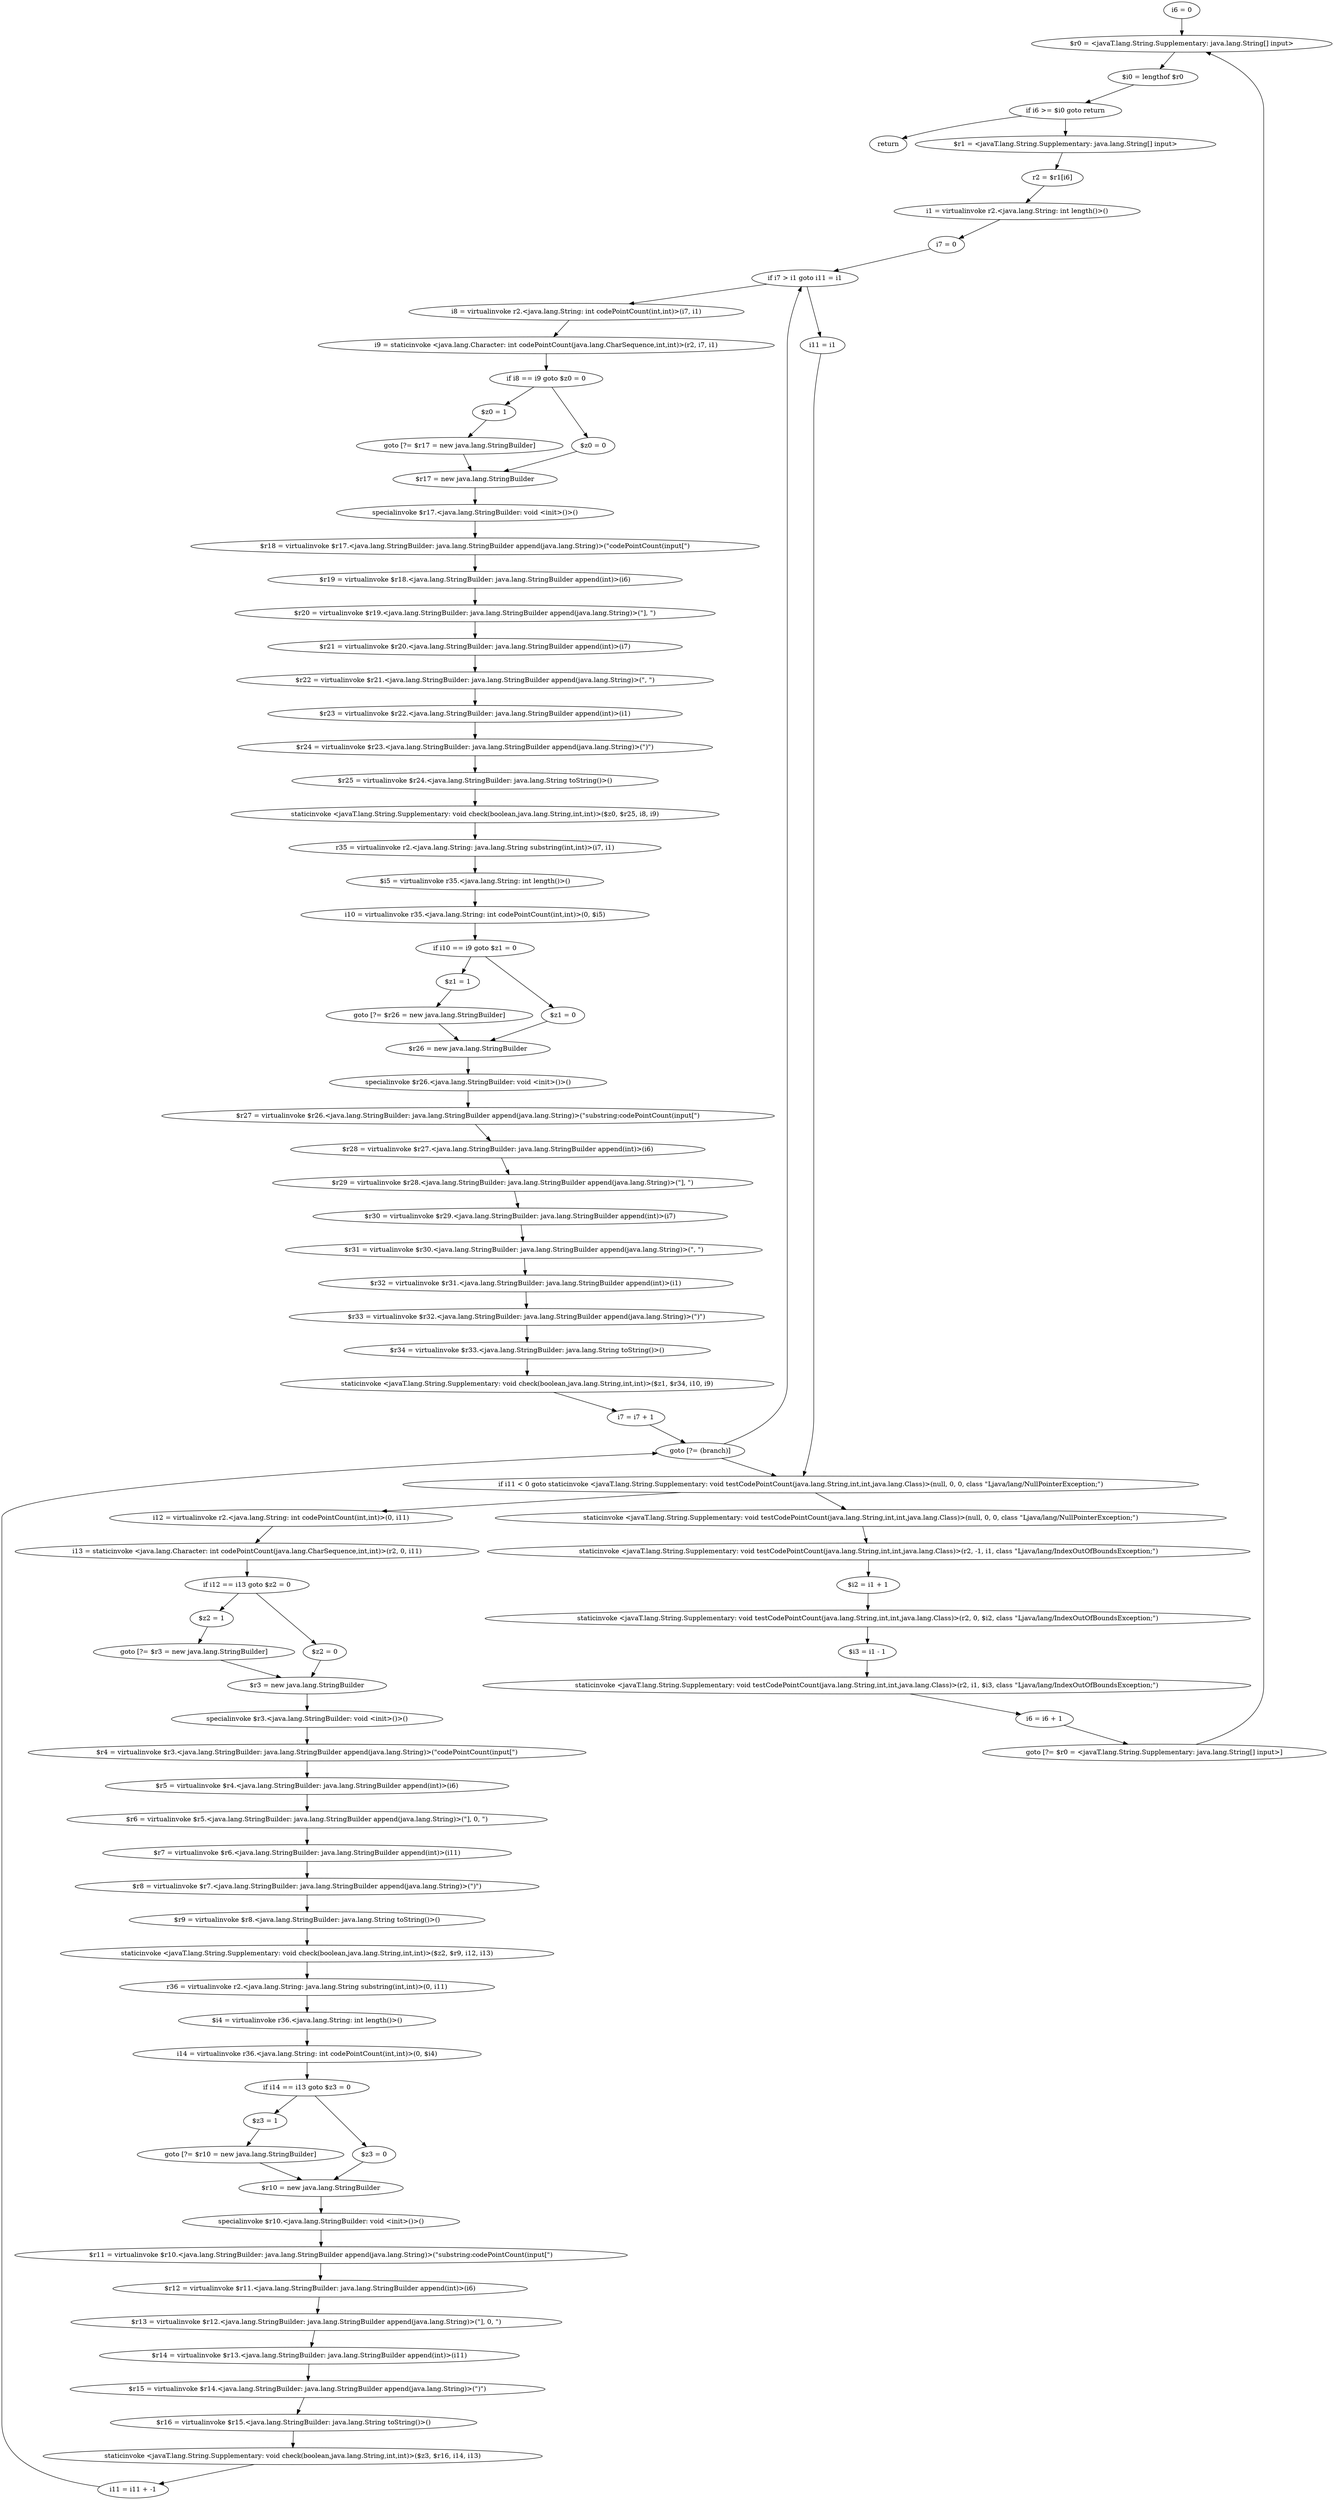 digraph "unitGraph" {
    "i6 = 0"
    "$r0 = <javaT.lang.String.Supplementary: java.lang.String[] input>"
    "$i0 = lengthof $r0"
    "if i6 >= $i0 goto return"
    "$r1 = <javaT.lang.String.Supplementary: java.lang.String[] input>"
    "r2 = $r1[i6]"
    "i1 = virtualinvoke r2.<java.lang.String: int length()>()"
    "i7 = 0"
    "if i7 > i1 goto i11 = i1"
    "i8 = virtualinvoke r2.<java.lang.String: int codePointCount(int,int)>(i7, i1)"
    "i9 = staticinvoke <java.lang.Character: int codePointCount(java.lang.CharSequence,int,int)>(r2, i7, i1)"
    "if i8 == i9 goto $z0 = 0"
    "$z0 = 1"
    "goto [?= $r17 = new java.lang.StringBuilder]"
    "$z0 = 0"
    "$r17 = new java.lang.StringBuilder"
    "specialinvoke $r17.<java.lang.StringBuilder: void <init>()>()"
    "$r18 = virtualinvoke $r17.<java.lang.StringBuilder: java.lang.StringBuilder append(java.lang.String)>(\"codePointCount(input[\")"
    "$r19 = virtualinvoke $r18.<java.lang.StringBuilder: java.lang.StringBuilder append(int)>(i6)"
    "$r20 = virtualinvoke $r19.<java.lang.StringBuilder: java.lang.StringBuilder append(java.lang.String)>(\"], \")"
    "$r21 = virtualinvoke $r20.<java.lang.StringBuilder: java.lang.StringBuilder append(int)>(i7)"
    "$r22 = virtualinvoke $r21.<java.lang.StringBuilder: java.lang.StringBuilder append(java.lang.String)>(\", \")"
    "$r23 = virtualinvoke $r22.<java.lang.StringBuilder: java.lang.StringBuilder append(int)>(i1)"
    "$r24 = virtualinvoke $r23.<java.lang.StringBuilder: java.lang.StringBuilder append(java.lang.String)>(\")\")"
    "$r25 = virtualinvoke $r24.<java.lang.StringBuilder: java.lang.String toString()>()"
    "staticinvoke <javaT.lang.String.Supplementary: void check(boolean,java.lang.String,int,int)>($z0, $r25, i8, i9)"
    "r35 = virtualinvoke r2.<java.lang.String: java.lang.String substring(int,int)>(i7, i1)"
    "$i5 = virtualinvoke r35.<java.lang.String: int length()>()"
    "i10 = virtualinvoke r35.<java.lang.String: int codePointCount(int,int)>(0, $i5)"
    "if i10 == i9 goto $z1 = 0"
    "$z1 = 1"
    "goto [?= $r26 = new java.lang.StringBuilder]"
    "$z1 = 0"
    "$r26 = new java.lang.StringBuilder"
    "specialinvoke $r26.<java.lang.StringBuilder: void <init>()>()"
    "$r27 = virtualinvoke $r26.<java.lang.StringBuilder: java.lang.StringBuilder append(java.lang.String)>(\"substring:codePointCount(input[\")"
    "$r28 = virtualinvoke $r27.<java.lang.StringBuilder: java.lang.StringBuilder append(int)>(i6)"
    "$r29 = virtualinvoke $r28.<java.lang.StringBuilder: java.lang.StringBuilder append(java.lang.String)>(\"], \")"
    "$r30 = virtualinvoke $r29.<java.lang.StringBuilder: java.lang.StringBuilder append(int)>(i7)"
    "$r31 = virtualinvoke $r30.<java.lang.StringBuilder: java.lang.StringBuilder append(java.lang.String)>(\", \")"
    "$r32 = virtualinvoke $r31.<java.lang.StringBuilder: java.lang.StringBuilder append(int)>(i1)"
    "$r33 = virtualinvoke $r32.<java.lang.StringBuilder: java.lang.StringBuilder append(java.lang.String)>(\")\")"
    "$r34 = virtualinvoke $r33.<java.lang.StringBuilder: java.lang.String toString()>()"
    "staticinvoke <javaT.lang.String.Supplementary: void check(boolean,java.lang.String,int,int)>($z1, $r34, i10, i9)"
    "i7 = i7 + 1"
    "goto [?= (branch)]"
    "i11 = i1"
    "if i11 < 0 goto staticinvoke <javaT.lang.String.Supplementary: void testCodePointCount(java.lang.String,int,int,java.lang.Class)>(null, 0, 0, class \"Ljava/lang/NullPointerException;\")"
    "i12 = virtualinvoke r2.<java.lang.String: int codePointCount(int,int)>(0, i11)"
    "i13 = staticinvoke <java.lang.Character: int codePointCount(java.lang.CharSequence,int,int)>(r2, 0, i11)"
    "if i12 == i13 goto $z2 = 0"
    "$z2 = 1"
    "goto [?= $r3 = new java.lang.StringBuilder]"
    "$z2 = 0"
    "$r3 = new java.lang.StringBuilder"
    "specialinvoke $r3.<java.lang.StringBuilder: void <init>()>()"
    "$r4 = virtualinvoke $r3.<java.lang.StringBuilder: java.lang.StringBuilder append(java.lang.String)>(\"codePointCount(input[\")"
    "$r5 = virtualinvoke $r4.<java.lang.StringBuilder: java.lang.StringBuilder append(int)>(i6)"
    "$r6 = virtualinvoke $r5.<java.lang.StringBuilder: java.lang.StringBuilder append(java.lang.String)>(\"], 0, \")"
    "$r7 = virtualinvoke $r6.<java.lang.StringBuilder: java.lang.StringBuilder append(int)>(i11)"
    "$r8 = virtualinvoke $r7.<java.lang.StringBuilder: java.lang.StringBuilder append(java.lang.String)>(\")\")"
    "$r9 = virtualinvoke $r8.<java.lang.StringBuilder: java.lang.String toString()>()"
    "staticinvoke <javaT.lang.String.Supplementary: void check(boolean,java.lang.String,int,int)>($z2, $r9, i12, i13)"
    "r36 = virtualinvoke r2.<java.lang.String: java.lang.String substring(int,int)>(0, i11)"
    "$i4 = virtualinvoke r36.<java.lang.String: int length()>()"
    "i14 = virtualinvoke r36.<java.lang.String: int codePointCount(int,int)>(0, $i4)"
    "if i14 == i13 goto $z3 = 0"
    "$z3 = 1"
    "goto [?= $r10 = new java.lang.StringBuilder]"
    "$z3 = 0"
    "$r10 = new java.lang.StringBuilder"
    "specialinvoke $r10.<java.lang.StringBuilder: void <init>()>()"
    "$r11 = virtualinvoke $r10.<java.lang.StringBuilder: java.lang.StringBuilder append(java.lang.String)>(\"substring:codePointCount(input[\")"
    "$r12 = virtualinvoke $r11.<java.lang.StringBuilder: java.lang.StringBuilder append(int)>(i6)"
    "$r13 = virtualinvoke $r12.<java.lang.StringBuilder: java.lang.StringBuilder append(java.lang.String)>(\"], 0, \")"
    "$r14 = virtualinvoke $r13.<java.lang.StringBuilder: java.lang.StringBuilder append(int)>(i11)"
    "$r15 = virtualinvoke $r14.<java.lang.StringBuilder: java.lang.StringBuilder append(java.lang.String)>(\")\")"
    "$r16 = virtualinvoke $r15.<java.lang.StringBuilder: java.lang.String toString()>()"
    "staticinvoke <javaT.lang.String.Supplementary: void check(boolean,java.lang.String,int,int)>($z3, $r16, i14, i13)"
    "i11 = i11 + -1"
    "staticinvoke <javaT.lang.String.Supplementary: void testCodePointCount(java.lang.String,int,int,java.lang.Class)>(null, 0, 0, class \"Ljava/lang/NullPointerException;\")"
    "staticinvoke <javaT.lang.String.Supplementary: void testCodePointCount(java.lang.String,int,int,java.lang.Class)>(r2, -1, i1, class \"Ljava/lang/IndexOutOfBoundsException;\")"
    "$i2 = i1 + 1"
    "staticinvoke <javaT.lang.String.Supplementary: void testCodePointCount(java.lang.String,int,int,java.lang.Class)>(r2, 0, $i2, class \"Ljava/lang/IndexOutOfBoundsException;\")"
    "$i3 = i1 - 1"
    "staticinvoke <javaT.lang.String.Supplementary: void testCodePointCount(java.lang.String,int,int,java.lang.Class)>(r2, i1, $i3, class \"Ljava/lang/IndexOutOfBoundsException;\")"
    "i6 = i6 + 1"
    "goto [?= $r0 = <javaT.lang.String.Supplementary: java.lang.String[] input>]"
    "return"
    "i6 = 0"->"$r0 = <javaT.lang.String.Supplementary: java.lang.String[] input>";
    "$r0 = <javaT.lang.String.Supplementary: java.lang.String[] input>"->"$i0 = lengthof $r0";
    "$i0 = lengthof $r0"->"if i6 >= $i0 goto return";
    "if i6 >= $i0 goto return"->"$r1 = <javaT.lang.String.Supplementary: java.lang.String[] input>";
    "if i6 >= $i0 goto return"->"return";
    "$r1 = <javaT.lang.String.Supplementary: java.lang.String[] input>"->"r2 = $r1[i6]";
    "r2 = $r1[i6]"->"i1 = virtualinvoke r2.<java.lang.String: int length()>()";
    "i1 = virtualinvoke r2.<java.lang.String: int length()>()"->"i7 = 0";
    "i7 = 0"->"if i7 > i1 goto i11 = i1";
    "if i7 > i1 goto i11 = i1"->"i8 = virtualinvoke r2.<java.lang.String: int codePointCount(int,int)>(i7, i1)";
    "if i7 > i1 goto i11 = i1"->"i11 = i1";
    "i8 = virtualinvoke r2.<java.lang.String: int codePointCount(int,int)>(i7, i1)"->"i9 = staticinvoke <java.lang.Character: int codePointCount(java.lang.CharSequence,int,int)>(r2, i7, i1)";
    "i9 = staticinvoke <java.lang.Character: int codePointCount(java.lang.CharSequence,int,int)>(r2, i7, i1)"->"if i8 == i9 goto $z0 = 0";
    "if i8 == i9 goto $z0 = 0"->"$z0 = 1";
    "if i8 == i9 goto $z0 = 0"->"$z0 = 0";
    "$z0 = 1"->"goto [?= $r17 = new java.lang.StringBuilder]";
    "goto [?= $r17 = new java.lang.StringBuilder]"->"$r17 = new java.lang.StringBuilder";
    "$z0 = 0"->"$r17 = new java.lang.StringBuilder";
    "$r17 = new java.lang.StringBuilder"->"specialinvoke $r17.<java.lang.StringBuilder: void <init>()>()";
    "specialinvoke $r17.<java.lang.StringBuilder: void <init>()>()"->"$r18 = virtualinvoke $r17.<java.lang.StringBuilder: java.lang.StringBuilder append(java.lang.String)>(\"codePointCount(input[\")";
    "$r18 = virtualinvoke $r17.<java.lang.StringBuilder: java.lang.StringBuilder append(java.lang.String)>(\"codePointCount(input[\")"->"$r19 = virtualinvoke $r18.<java.lang.StringBuilder: java.lang.StringBuilder append(int)>(i6)";
    "$r19 = virtualinvoke $r18.<java.lang.StringBuilder: java.lang.StringBuilder append(int)>(i6)"->"$r20 = virtualinvoke $r19.<java.lang.StringBuilder: java.lang.StringBuilder append(java.lang.String)>(\"], \")";
    "$r20 = virtualinvoke $r19.<java.lang.StringBuilder: java.lang.StringBuilder append(java.lang.String)>(\"], \")"->"$r21 = virtualinvoke $r20.<java.lang.StringBuilder: java.lang.StringBuilder append(int)>(i7)";
    "$r21 = virtualinvoke $r20.<java.lang.StringBuilder: java.lang.StringBuilder append(int)>(i7)"->"$r22 = virtualinvoke $r21.<java.lang.StringBuilder: java.lang.StringBuilder append(java.lang.String)>(\", \")";
    "$r22 = virtualinvoke $r21.<java.lang.StringBuilder: java.lang.StringBuilder append(java.lang.String)>(\", \")"->"$r23 = virtualinvoke $r22.<java.lang.StringBuilder: java.lang.StringBuilder append(int)>(i1)";
    "$r23 = virtualinvoke $r22.<java.lang.StringBuilder: java.lang.StringBuilder append(int)>(i1)"->"$r24 = virtualinvoke $r23.<java.lang.StringBuilder: java.lang.StringBuilder append(java.lang.String)>(\")\")";
    "$r24 = virtualinvoke $r23.<java.lang.StringBuilder: java.lang.StringBuilder append(java.lang.String)>(\")\")"->"$r25 = virtualinvoke $r24.<java.lang.StringBuilder: java.lang.String toString()>()";
    "$r25 = virtualinvoke $r24.<java.lang.StringBuilder: java.lang.String toString()>()"->"staticinvoke <javaT.lang.String.Supplementary: void check(boolean,java.lang.String,int,int)>($z0, $r25, i8, i9)";
    "staticinvoke <javaT.lang.String.Supplementary: void check(boolean,java.lang.String,int,int)>($z0, $r25, i8, i9)"->"r35 = virtualinvoke r2.<java.lang.String: java.lang.String substring(int,int)>(i7, i1)";
    "r35 = virtualinvoke r2.<java.lang.String: java.lang.String substring(int,int)>(i7, i1)"->"$i5 = virtualinvoke r35.<java.lang.String: int length()>()";
    "$i5 = virtualinvoke r35.<java.lang.String: int length()>()"->"i10 = virtualinvoke r35.<java.lang.String: int codePointCount(int,int)>(0, $i5)";
    "i10 = virtualinvoke r35.<java.lang.String: int codePointCount(int,int)>(0, $i5)"->"if i10 == i9 goto $z1 = 0";
    "if i10 == i9 goto $z1 = 0"->"$z1 = 1";
    "if i10 == i9 goto $z1 = 0"->"$z1 = 0";
    "$z1 = 1"->"goto [?= $r26 = new java.lang.StringBuilder]";
    "goto [?= $r26 = new java.lang.StringBuilder]"->"$r26 = new java.lang.StringBuilder";
    "$z1 = 0"->"$r26 = new java.lang.StringBuilder";
    "$r26 = new java.lang.StringBuilder"->"specialinvoke $r26.<java.lang.StringBuilder: void <init>()>()";
    "specialinvoke $r26.<java.lang.StringBuilder: void <init>()>()"->"$r27 = virtualinvoke $r26.<java.lang.StringBuilder: java.lang.StringBuilder append(java.lang.String)>(\"substring:codePointCount(input[\")";
    "$r27 = virtualinvoke $r26.<java.lang.StringBuilder: java.lang.StringBuilder append(java.lang.String)>(\"substring:codePointCount(input[\")"->"$r28 = virtualinvoke $r27.<java.lang.StringBuilder: java.lang.StringBuilder append(int)>(i6)";
    "$r28 = virtualinvoke $r27.<java.lang.StringBuilder: java.lang.StringBuilder append(int)>(i6)"->"$r29 = virtualinvoke $r28.<java.lang.StringBuilder: java.lang.StringBuilder append(java.lang.String)>(\"], \")";
    "$r29 = virtualinvoke $r28.<java.lang.StringBuilder: java.lang.StringBuilder append(java.lang.String)>(\"], \")"->"$r30 = virtualinvoke $r29.<java.lang.StringBuilder: java.lang.StringBuilder append(int)>(i7)";
    "$r30 = virtualinvoke $r29.<java.lang.StringBuilder: java.lang.StringBuilder append(int)>(i7)"->"$r31 = virtualinvoke $r30.<java.lang.StringBuilder: java.lang.StringBuilder append(java.lang.String)>(\", \")";
    "$r31 = virtualinvoke $r30.<java.lang.StringBuilder: java.lang.StringBuilder append(java.lang.String)>(\", \")"->"$r32 = virtualinvoke $r31.<java.lang.StringBuilder: java.lang.StringBuilder append(int)>(i1)";
    "$r32 = virtualinvoke $r31.<java.lang.StringBuilder: java.lang.StringBuilder append(int)>(i1)"->"$r33 = virtualinvoke $r32.<java.lang.StringBuilder: java.lang.StringBuilder append(java.lang.String)>(\")\")";
    "$r33 = virtualinvoke $r32.<java.lang.StringBuilder: java.lang.StringBuilder append(java.lang.String)>(\")\")"->"$r34 = virtualinvoke $r33.<java.lang.StringBuilder: java.lang.String toString()>()";
    "$r34 = virtualinvoke $r33.<java.lang.StringBuilder: java.lang.String toString()>()"->"staticinvoke <javaT.lang.String.Supplementary: void check(boolean,java.lang.String,int,int)>($z1, $r34, i10, i9)";
    "staticinvoke <javaT.lang.String.Supplementary: void check(boolean,java.lang.String,int,int)>($z1, $r34, i10, i9)"->"i7 = i7 + 1";
    "i7 = i7 + 1"->"goto [?= (branch)]";
    "goto [?= (branch)]"->"if i7 > i1 goto i11 = i1";
    "i11 = i1"->"if i11 < 0 goto staticinvoke <javaT.lang.String.Supplementary: void testCodePointCount(java.lang.String,int,int,java.lang.Class)>(null, 0, 0, class \"Ljava/lang/NullPointerException;\")";
    "if i11 < 0 goto staticinvoke <javaT.lang.String.Supplementary: void testCodePointCount(java.lang.String,int,int,java.lang.Class)>(null, 0, 0, class \"Ljava/lang/NullPointerException;\")"->"i12 = virtualinvoke r2.<java.lang.String: int codePointCount(int,int)>(0, i11)";
    "if i11 < 0 goto staticinvoke <javaT.lang.String.Supplementary: void testCodePointCount(java.lang.String,int,int,java.lang.Class)>(null, 0, 0, class \"Ljava/lang/NullPointerException;\")"->"staticinvoke <javaT.lang.String.Supplementary: void testCodePointCount(java.lang.String,int,int,java.lang.Class)>(null, 0, 0, class \"Ljava/lang/NullPointerException;\")";
    "i12 = virtualinvoke r2.<java.lang.String: int codePointCount(int,int)>(0, i11)"->"i13 = staticinvoke <java.lang.Character: int codePointCount(java.lang.CharSequence,int,int)>(r2, 0, i11)";
    "i13 = staticinvoke <java.lang.Character: int codePointCount(java.lang.CharSequence,int,int)>(r2, 0, i11)"->"if i12 == i13 goto $z2 = 0";
    "if i12 == i13 goto $z2 = 0"->"$z2 = 1";
    "if i12 == i13 goto $z2 = 0"->"$z2 = 0";
    "$z2 = 1"->"goto [?= $r3 = new java.lang.StringBuilder]";
    "goto [?= $r3 = new java.lang.StringBuilder]"->"$r3 = new java.lang.StringBuilder";
    "$z2 = 0"->"$r3 = new java.lang.StringBuilder";
    "$r3 = new java.lang.StringBuilder"->"specialinvoke $r3.<java.lang.StringBuilder: void <init>()>()";
    "specialinvoke $r3.<java.lang.StringBuilder: void <init>()>()"->"$r4 = virtualinvoke $r3.<java.lang.StringBuilder: java.lang.StringBuilder append(java.lang.String)>(\"codePointCount(input[\")";
    "$r4 = virtualinvoke $r3.<java.lang.StringBuilder: java.lang.StringBuilder append(java.lang.String)>(\"codePointCount(input[\")"->"$r5 = virtualinvoke $r4.<java.lang.StringBuilder: java.lang.StringBuilder append(int)>(i6)";
    "$r5 = virtualinvoke $r4.<java.lang.StringBuilder: java.lang.StringBuilder append(int)>(i6)"->"$r6 = virtualinvoke $r5.<java.lang.StringBuilder: java.lang.StringBuilder append(java.lang.String)>(\"], 0, \")";
    "$r6 = virtualinvoke $r5.<java.lang.StringBuilder: java.lang.StringBuilder append(java.lang.String)>(\"], 0, \")"->"$r7 = virtualinvoke $r6.<java.lang.StringBuilder: java.lang.StringBuilder append(int)>(i11)";
    "$r7 = virtualinvoke $r6.<java.lang.StringBuilder: java.lang.StringBuilder append(int)>(i11)"->"$r8 = virtualinvoke $r7.<java.lang.StringBuilder: java.lang.StringBuilder append(java.lang.String)>(\")\")";
    "$r8 = virtualinvoke $r7.<java.lang.StringBuilder: java.lang.StringBuilder append(java.lang.String)>(\")\")"->"$r9 = virtualinvoke $r8.<java.lang.StringBuilder: java.lang.String toString()>()";
    "$r9 = virtualinvoke $r8.<java.lang.StringBuilder: java.lang.String toString()>()"->"staticinvoke <javaT.lang.String.Supplementary: void check(boolean,java.lang.String,int,int)>($z2, $r9, i12, i13)";
    "staticinvoke <javaT.lang.String.Supplementary: void check(boolean,java.lang.String,int,int)>($z2, $r9, i12, i13)"->"r36 = virtualinvoke r2.<java.lang.String: java.lang.String substring(int,int)>(0, i11)";
    "r36 = virtualinvoke r2.<java.lang.String: java.lang.String substring(int,int)>(0, i11)"->"$i4 = virtualinvoke r36.<java.lang.String: int length()>()";
    "$i4 = virtualinvoke r36.<java.lang.String: int length()>()"->"i14 = virtualinvoke r36.<java.lang.String: int codePointCount(int,int)>(0, $i4)";
    "i14 = virtualinvoke r36.<java.lang.String: int codePointCount(int,int)>(0, $i4)"->"if i14 == i13 goto $z3 = 0";
    "if i14 == i13 goto $z3 = 0"->"$z3 = 1";
    "if i14 == i13 goto $z3 = 0"->"$z3 = 0";
    "$z3 = 1"->"goto [?= $r10 = new java.lang.StringBuilder]";
    "goto [?= $r10 = new java.lang.StringBuilder]"->"$r10 = new java.lang.StringBuilder";
    "$z3 = 0"->"$r10 = new java.lang.StringBuilder";
    "$r10 = new java.lang.StringBuilder"->"specialinvoke $r10.<java.lang.StringBuilder: void <init>()>()";
    "specialinvoke $r10.<java.lang.StringBuilder: void <init>()>()"->"$r11 = virtualinvoke $r10.<java.lang.StringBuilder: java.lang.StringBuilder append(java.lang.String)>(\"substring:codePointCount(input[\")";
    "$r11 = virtualinvoke $r10.<java.lang.StringBuilder: java.lang.StringBuilder append(java.lang.String)>(\"substring:codePointCount(input[\")"->"$r12 = virtualinvoke $r11.<java.lang.StringBuilder: java.lang.StringBuilder append(int)>(i6)";
    "$r12 = virtualinvoke $r11.<java.lang.StringBuilder: java.lang.StringBuilder append(int)>(i6)"->"$r13 = virtualinvoke $r12.<java.lang.StringBuilder: java.lang.StringBuilder append(java.lang.String)>(\"], 0, \")";
    "$r13 = virtualinvoke $r12.<java.lang.StringBuilder: java.lang.StringBuilder append(java.lang.String)>(\"], 0, \")"->"$r14 = virtualinvoke $r13.<java.lang.StringBuilder: java.lang.StringBuilder append(int)>(i11)";
    "$r14 = virtualinvoke $r13.<java.lang.StringBuilder: java.lang.StringBuilder append(int)>(i11)"->"$r15 = virtualinvoke $r14.<java.lang.StringBuilder: java.lang.StringBuilder append(java.lang.String)>(\")\")";
    "$r15 = virtualinvoke $r14.<java.lang.StringBuilder: java.lang.StringBuilder append(java.lang.String)>(\")\")"->"$r16 = virtualinvoke $r15.<java.lang.StringBuilder: java.lang.String toString()>()";
    "$r16 = virtualinvoke $r15.<java.lang.StringBuilder: java.lang.String toString()>()"->"staticinvoke <javaT.lang.String.Supplementary: void check(boolean,java.lang.String,int,int)>($z3, $r16, i14, i13)";
    "staticinvoke <javaT.lang.String.Supplementary: void check(boolean,java.lang.String,int,int)>($z3, $r16, i14, i13)"->"i11 = i11 + -1";
    "i11 = i11 + -1"->"goto [?= (branch)]";
    "goto [?= (branch)]"->"if i11 < 0 goto staticinvoke <javaT.lang.String.Supplementary: void testCodePointCount(java.lang.String,int,int,java.lang.Class)>(null, 0, 0, class \"Ljava/lang/NullPointerException;\")";
    "staticinvoke <javaT.lang.String.Supplementary: void testCodePointCount(java.lang.String,int,int,java.lang.Class)>(null, 0, 0, class \"Ljava/lang/NullPointerException;\")"->"staticinvoke <javaT.lang.String.Supplementary: void testCodePointCount(java.lang.String,int,int,java.lang.Class)>(r2, -1, i1, class \"Ljava/lang/IndexOutOfBoundsException;\")";
    "staticinvoke <javaT.lang.String.Supplementary: void testCodePointCount(java.lang.String,int,int,java.lang.Class)>(r2, -1, i1, class \"Ljava/lang/IndexOutOfBoundsException;\")"->"$i2 = i1 + 1";
    "$i2 = i1 + 1"->"staticinvoke <javaT.lang.String.Supplementary: void testCodePointCount(java.lang.String,int,int,java.lang.Class)>(r2, 0, $i2, class \"Ljava/lang/IndexOutOfBoundsException;\")";
    "staticinvoke <javaT.lang.String.Supplementary: void testCodePointCount(java.lang.String,int,int,java.lang.Class)>(r2, 0, $i2, class \"Ljava/lang/IndexOutOfBoundsException;\")"->"$i3 = i1 - 1";
    "$i3 = i1 - 1"->"staticinvoke <javaT.lang.String.Supplementary: void testCodePointCount(java.lang.String,int,int,java.lang.Class)>(r2, i1, $i3, class \"Ljava/lang/IndexOutOfBoundsException;\")";
    "staticinvoke <javaT.lang.String.Supplementary: void testCodePointCount(java.lang.String,int,int,java.lang.Class)>(r2, i1, $i3, class \"Ljava/lang/IndexOutOfBoundsException;\")"->"i6 = i6 + 1";
    "i6 = i6 + 1"->"goto [?= $r0 = <javaT.lang.String.Supplementary: java.lang.String[] input>]";
    "goto [?= $r0 = <javaT.lang.String.Supplementary: java.lang.String[] input>]"->"$r0 = <javaT.lang.String.Supplementary: java.lang.String[] input>";
}
